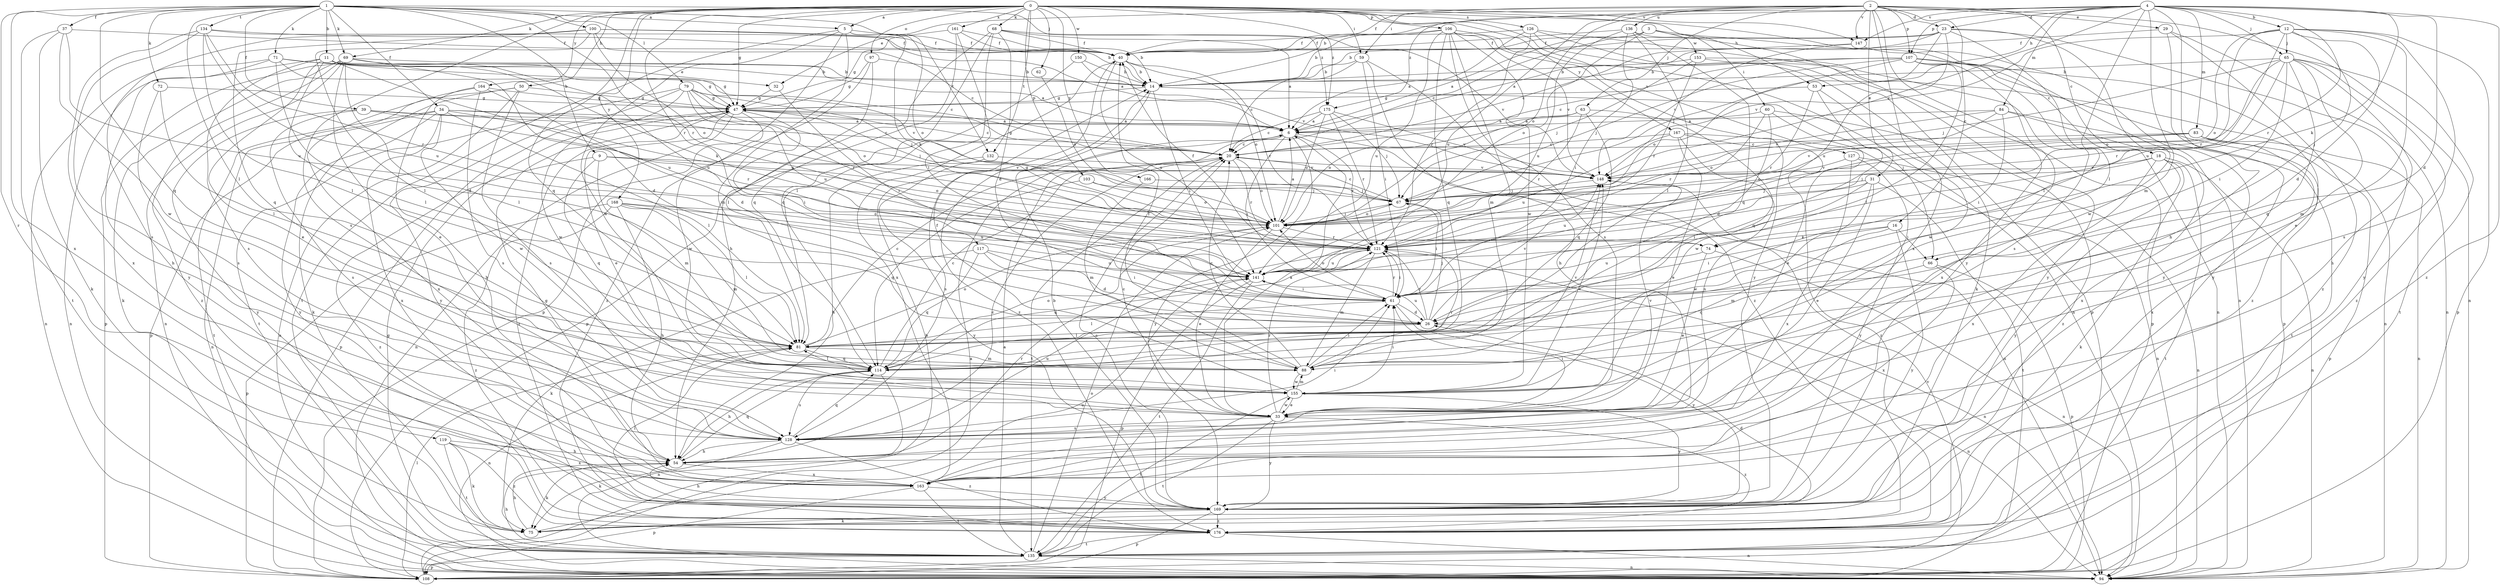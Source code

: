 strict digraph  {
0;
1;
2;
3;
4;
5;
6;
9;
11;
12;
14;
16;
18;
20;
23;
26;
29;
31;
32;
33;
34;
37;
39;
40;
47;
50;
53;
54;
59;
60;
61;
62;
63;
65;
66;
67;
68;
69;
71;
72;
74;
75;
79;
81;
83;
84;
88;
94;
97;
100;
101;
103;
106;
107;
108;
114;
117;
119;
121;
126;
127;
128;
132;
134;
135;
136;
141;
147;
148;
150;
153;
155;
161;
163;
164;
166;
167;
168;
169;
175;
176;
0 -> 5  [label=a];
0 -> 47  [label=g];
0 -> 50  [label=h];
0 -> 53  [label=h];
0 -> 59  [label=i];
0 -> 62  [label=j];
0 -> 68  [label=k];
0 -> 69  [label=k];
0 -> 94  [label=n];
0 -> 97  [label=o];
0 -> 103  [label=p];
0 -> 106  [label=p];
0 -> 114  [label=q];
0 -> 117  [label=r];
0 -> 126  [label=s];
0 -> 127  [label=s];
0 -> 128  [label=s];
0 -> 132  [label=t];
0 -> 147  [label=v];
0 -> 150  [label=w];
0 -> 161  [label=x];
0 -> 164  [label=y];
0 -> 166  [label=y];
0 -> 167  [label=y];
0 -> 168  [label=y];
0 -> 175  [label=z];
1 -> 5  [label=a];
1 -> 9  [label=b];
1 -> 11  [label=b];
1 -> 34  [label=f];
1 -> 37  [label=f];
1 -> 39  [label=f];
1 -> 69  [label=k];
1 -> 71  [label=k];
1 -> 72  [label=k];
1 -> 79  [label=l];
1 -> 81  [label=l];
1 -> 100  [label=o];
1 -> 114  [label=q];
1 -> 119  [label=r];
1 -> 121  [label=r];
1 -> 132  [label=t];
1 -> 134  [label=t];
1 -> 163  [label=x];
1 -> 175  [label=z];
2 -> 16  [label=c];
2 -> 18  [label=c];
2 -> 23  [label=d];
2 -> 29  [label=e];
2 -> 31  [label=e];
2 -> 32  [label=e];
2 -> 59  [label=i];
2 -> 63  [label=j];
2 -> 94  [label=n];
2 -> 101  [label=o];
2 -> 107  [label=p];
2 -> 136  [label=u];
2 -> 141  [label=u];
2 -> 147  [label=v];
2 -> 163  [label=x];
2 -> 169  [label=y];
2 -> 175  [label=z];
3 -> 6  [label=a];
3 -> 18  [label=c];
3 -> 20  [label=c];
3 -> 60  [label=i];
3 -> 101  [label=o];
3 -> 153  [label=w];
4 -> 12  [label=b];
4 -> 14  [label=b];
4 -> 23  [label=d];
4 -> 26  [label=d];
4 -> 40  [label=f];
4 -> 53  [label=h];
4 -> 54  [label=h];
4 -> 65  [label=j];
4 -> 74  [label=k];
4 -> 81  [label=l];
4 -> 83  [label=m];
4 -> 84  [label=m];
4 -> 88  [label=m];
4 -> 107  [label=p];
4 -> 121  [label=r];
4 -> 147  [label=v];
4 -> 148  [label=v];
4 -> 176  [label=z];
5 -> 40  [label=f];
5 -> 74  [label=k];
5 -> 88  [label=m];
5 -> 101  [label=o];
5 -> 108  [label=p];
5 -> 135  [label=t];
5 -> 155  [label=w];
6 -> 20  [label=c];
6 -> 61  [label=i];
6 -> 94  [label=n];
6 -> 121  [label=r];
6 -> 128  [label=s];
6 -> 169  [label=y];
9 -> 88  [label=m];
9 -> 101  [label=o];
9 -> 114  [label=q];
9 -> 148  [label=v];
9 -> 176  [label=z];
11 -> 6  [label=a];
11 -> 32  [label=e];
11 -> 33  [label=e];
11 -> 47  [label=g];
11 -> 74  [label=k];
11 -> 81  [label=l];
11 -> 94  [label=n];
11 -> 128  [label=s];
11 -> 141  [label=u];
12 -> 26  [label=d];
12 -> 33  [label=e];
12 -> 65  [label=j];
12 -> 66  [label=j];
12 -> 101  [label=o];
12 -> 108  [label=p];
12 -> 121  [label=r];
12 -> 128  [label=s];
12 -> 141  [label=u];
12 -> 148  [label=v];
14 -> 47  [label=g];
14 -> 61  [label=i];
14 -> 66  [label=j];
14 -> 176  [label=z];
16 -> 61  [label=i];
16 -> 66  [label=j];
16 -> 74  [label=k];
16 -> 88  [label=m];
16 -> 169  [label=y];
18 -> 67  [label=j];
18 -> 75  [label=k];
18 -> 94  [label=n];
18 -> 135  [label=t];
18 -> 148  [label=v];
18 -> 163  [label=x];
18 -> 169  [label=y];
20 -> 47  [label=g];
20 -> 101  [label=o];
20 -> 121  [label=r];
20 -> 135  [label=t];
20 -> 148  [label=v];
23 -> 6  [label=a];
23 -> 14  [label=b];
23 -> 40  [label=f];
23 -> 67  [label=j];
23 -> 81  [label=l];
23 -> 141  [label=u];
23 -> 155  [label=w];
23 -> 169  [label=y];
26 -> 67  [label=j];
26 -> 81  [label=l];
26 -> 94  [label=n];
26 -> 121  [label=r];
26 -> 141  [label=u];
26 -> 148  [label=v];
29 -> 40  [label=f];
29 -> 94  [label=n];
29 -> 169  [label=y];
29 -> 176  [label=z];
31 -> 33  [label=e];
31 -> 61  [label=i];
31 -> 67  [label=j];
31 -> 135  [label=t];
31 -> 141  [label=u];
31 -> 155  [label=w];
32 -> 47  [label=g];
32 -> 61  [label=i];
33 -> 6  [label=a];
33 -> 20  [label=c];
33 -> 61  [label=i];
33 -> 121  [label=r];
33 -> 128  [label=s];
33 -> 135  [label=t];
33 -> 148  [label=v];
33 -> 155  [label=w];
33 -> 169  [label=y];
33 -> 176  [label=z];
34 -> 6  [label=a];
34 -> 67  [label=j];
34 -> 81  [label=l];
34 -> 94  [label=n];
34 -> 101  [label=o];
34 -> 135  [label=t];
34 -> 155  [label=w];
34 -> 163  [label=x];
34 -> 169  [label=y];
37 -> 40  [label=f];
37 -> 75  [label=k];
37 -> 135  [label=t];
37 -> 141  [label=u];
37 -> 155  [label=w];
39 -> 6  [label=a];
39 -> 20  [label=c];
39 -> 121  [label=r];
39 -> 128  [label=s];
39 -> 169  [label=y];
40 -> 14  [label=b];
40 -> 101  [label=o];
40 -> 121  [label=r];
40 -> 141  [label=u];
40 -> 163  [label=x];
47 -> 6  [label=a];
47 -> 20  [label=c];
47 -> 33  [label=e];
47 -> 61  [label=i];
47 -> 94  [label=n];
47 -> 108  [label=p];
47 -> 155  [label=w];
47 -> 176  [label=z];
50 -> 47  [label=g];
50 -> 75  [label=k];
50 -> 94  [label=n];
50 -> 108  [label=p];
50 -> 128  [label=s];
53 -> 47  [label=g];
53 -> 114  [label=q];
53 -> 121  [label=r];
53 -> 155  [label=w];
54 -> 20  [label=c];
54 -> 75  [label=k];
54 -> 114  [label=q];
54 -> 121  [label=r];
54 -> 163  [label=x];
59 -> 14  [label=b];
59 -> 20  [label=c];
59 -> 54  [label=h];
59 -> 61  [label=i];
59 -> 176  [label=z];
60 -> 6  [label=a];
60 -> 26  [label=d];
60 -> 33  [label=e];
60 -> 121  [label=r];
60 -> 176  [label=z];
61 -> 26  [label=d];
61 -> 81  [label=l];
61 -> 101  [label=o];
61 -> 121  [label=r];
61 -> 169  [label=y];
62 -> 101  [label=o];
63 -> 6  [label=a];
63 -> 101  [label=o];
63 -> 114  [label=q];
63 -> 121  [label=r];
63 -> 155  [label=w];
65 -> 14  [label=b];
65 -> 54  [label=h];
65 -> 61  [label=i];
65 -> 67  [label=j];
65 -> 88  [label=m];
65 -> 101  [label=o];
65 -> 114  [label=q];
65 -> 121  [label=r];
65 -> 135  [label=t];
65 -> 176  [label=z];
66 -> 108  [label=p];
66 -> 114  [label=q];
66 -> 163  [label=x];
67 -> 20  [label=c];
67 -> 61  [label=i];
67 -> 101  [label=o];
68 -> 6  [label=a];
68 -> 26  [label=d];
68 -> 40  [label=f];
68 -> 54  [label=h];
68 -> 81  [label=l];
68 -> 114  [label=q];
68 -> 148  [label=v];
69 -> 14  [label=b];
69 -> 26  [label=d];
69 -> 33  [label=e];
69 -> 75  [label=k];
69 -> 81  [label=l];
69 -> 94  [label=n];
69 -> 108  [label=p];
69 -> 141  [label=u];
69 -> 176  [label=z];
71 -> 14  [label=b];
71 -> 20  [label=c];
71 -> 26  [label=d];
71 -> 47  [label=g];
71 -> 54  [label=h];
71 -> 94  [label=n];
72 -> 47  [label=g];
72 -> 81  [label=l];
72 -> 128  [label=s];
74 -> 33  [label=e];
74 -> 94  [label=n];
74 -> 141  [label=u];
75 -> 26  [label=d];
75 -> 54  [label=h];
75 -> 141  [label=u];
79 -> 47  [label=g];
79 -> 67  [label=j];
79 -> 101  [label=o];
79 -> 121  [label=r];
79 -> 135  [label=t];
79 -> 141  [label=u];
79 -> 148  [label=v];
79 -> 155  [label=w];
79 -> 169  [label=y];
81 -> 20  [label=c];
81 -> 88  [label=m];
81 -> 94  [label=n];
81 -> 101  [label=o];
81 -> 114  [label=q];
83 -> 20  [label=c];
83 -> 94  [label=n];
83 -> 101  [label=o];
83 -> 108  [label=p];
83 -> 148  [label=v];
83 -> 163  [label=x];
84 -> 6  [label=a];
84 -> 61  [label=i];
84 -> 101  [label=o];
84 -> 135  [label=t];
84 -> 148  [label=v];
84 -> 163  [label=x];
88 -> 20  [label=c];
88 -> 40  [label=f];
88 -> 61  [label=i];
88 -> 121  [label=r];
88 -> 148  [label=v];
88 -> 155  [label=w];
97 -> 14  [label=b];
97 -> 47  [label=g];
97 -> 81  [label=l];
97 -> 176  [label=z];
100 -> 6  [label=a];
100 -> 20  [label=c];
100 -> 40  [label=f];
100 -> 81  [label=l];
100 -> 101  [label=o];
100 -> 114  [label=q];
100 -> 169  [label=y];
101 -> 6  [label=a];
101 -> 33  [label=e];
101 -> 47  [label=g];
101 -> 67  [label=j];
101 -> 121  [label=r];
103 -> 67  [label=j];
103 -> 101  [label=o];
103 -> 114  [label=q];
106 -> 14  [label=b];
106 -> 40  [label=f];
106 -> 88  [label=m];
106 -> 94  [label=n];
106 -> 114  [label=q];
106 -> 128  [label=s];
106 -> 141  [label=u];
106 -> 148  [label=v];
106 -> 155  [label=w];
106 -> 169  [label=y];
107 -> 14  [label=b];
107 -> 20  [label=c];
107 -> 67  [label=j];
107 -> 81  [label=l];
107 -> 101  [label=o];
107 -> 108  [label=p];
107 -> 128  [label=s];
107 -> 163  [label=x];
107 -> 176  [label=z];
108 -> 6  [label=a];
108 -> 14  [label=b];
108 -> 81  [label=l];
108 -> 148  [label=v];
114 -> 20  [label=c];
114 -> 54  [label=h];
114 -> 81  [label=l];
114 -> 94  [label=n];
114 -> 101  [label=o];
114 -> 128  [label=s];
117 -> 26  [label=d];
117 -> 61  [label=i];
117 -> 75  [label=k];
117 -> 114  [label=q];
117 -> 141  [label=u];
119 -> 54  [label=h];
119 -> 75  [label=k];
119 -> 135  [label=t];
119 -> 163  [label=x];
119 -> 176  [label=z];
121 -> 40  [label=f];
121 -> 61  [label=i];
121 -> 88  [label=m];
121 -> 94  [label=n];
121 -> 114  [label=q];
121 -> 141  [label=u];
126 -> 6  [label=a];
126 -> 40  [label=f];
126 -> 75  [label=k];
126 -> 94  [label=n];
126 -> 108  [label=p];
126 -> 121  [label=r];
127 -> 94  [label=n];
127 -> 148  [label=v];
127 -> 163  [label=x];
127 -> 169  [label=y];
128 -> 54  [label=h];
128 -> 61  [label=i];
128 -> 75  [label=k];
128 -> 114  [label=q];
128 -> 141  [label=u];
128 -> 176  [label=z];
132 -> 54  [label=h];
132 -> 148  [label=v];
132 -> 169  [label=y];
134 -> 14  [label=b];
134 -> 40  [label=f];
134 -> 81  [label=l];
134 -> 121  [label=r];
134 -> 128  [label=s];
134 -> 141  [label=u];
134 -> 163  [label=x];
135 -> 6  [label=a];
135 -> 47  [label=g];
135 -> 54  [label=h];
135 -> 94  [label=n];
135 -> 101  [label=o];
135 -> 108  [label=p];
136 -> 40  [label=f];
136 -> 61  [label=i];
136 -> 81  [label=l];
136 -> 114  [label=q];
136 -> 141  [label=u];
136 -> 169  [label=y];
141 -> 61  [label=i];
141 -> 108  [label=p];
141 -> 135  [label=t];
147 -> 20  [label=c];
147 -> 148  [label=v];
147 -> 169  [label=y];
148 -> 67  [label=j];
150 -> 14  [label=b];
150 -> 108  [label=p];
150 -> 148  [label=v];
153 -> 14  [label=b];
153 -> 67  [label=j];
153 -> 94  [label=n];
153 -> 108  [label=p];
153 -> 121  [label=r];
155 -> 33  [label=e];
155 -> 40  [label=f];
155 -> 61  [label=i];
155 -> 88  [label=m];
155 -> 135  [label=t];
155 -> 148  [label=v];
155 -> 169  [label=y];
161 -> 14  [label=b];
161 -> 40  [label=f];
161 -> 47  [label=g];
161 -> 61  [label=i];
161 -> 114  [label=q];
163 -> 47  [label=g];
163 -> 108  [label=p];
163 -> 135  [label=t];
163 -> 169  [label=y];
164 -> 26  [label=d];
164 -> 47  [label=g];
164 -> 54  [label=h];
164 -> 128  [label=s];
164 -> 163  [label=x];
166 -> 67  [label=j];
166 -> 88  [label=m];
167 -> 20  [label=c];
167 -> 33  [label=e];
167 -> 94  [label=n];
167 -> 128  [label=s];
167 -> 141  [label=u];
167 -> 176  [label=z];
168 -> 54  [label=h];
168 -> 81  [label=l];
168 -> 88  [label=m];
168 -> 101  [label=o];
168 -> 108  [label=p];
168 -> 141  [label=u];
168 -> 176  [label=z];
169 -> 14  [label=b];
169 -> 20  [label=c];
169 -> 54  [label=h];
169 -> 75  [label=k];
169 -> 81  [label=l];
169 -> 108  [label=p];
169 -> 176  [label=z];
175 -> 6  [label=a];
175 -> 20  [label=c];
175 -> 67  [label=j];
175 -> 101  [label=o];
175 -> 121  [label=r];
175 -> 148  [label=v];
176 -> 94  [label=n];
176 -> 135  [label=t];
}
